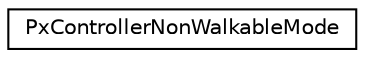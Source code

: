 digraph "Graphical Class Hierarchy"
{
  edge [fontname="Helvetica",fontsize="10",labelfontname="Helvetica",labelfontsize="10"];
  node [fontname="Helvetica",fontsize="10",shape=record];
  rankdir="LR";
  Node0 [label="PxControllerNonWalkableMode",height=0.2,width=0.4,color="black", fillcolor="white", style="filled",URL="$structPxControllerNonWalkableMode.html",tooltip="specifies how a CCT interacts with non-walkable parts. "];
}

